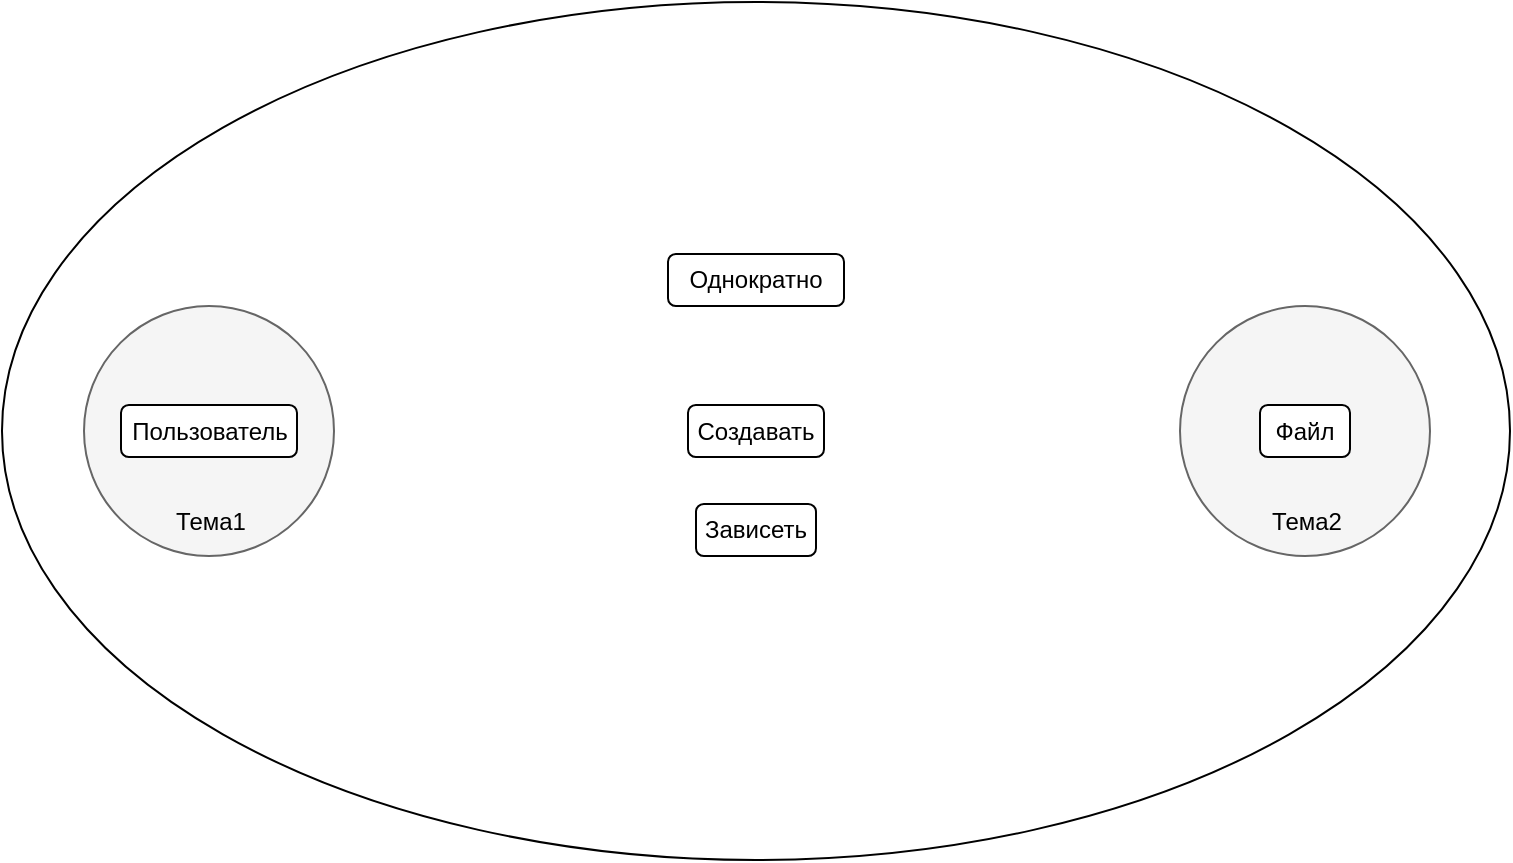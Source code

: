 <mxfile version="12.9.11" type="github">
  <diagram id="xKfU0i_M98cgjOJH_EFo" name="Page-1">
    <mxGraphModel dx="782" dy="437" grid="0" gridSize="10" guides="1" tooltips="1" connect="1" arrows="1" fold="1" page="1" pageScale="1" pageWidth="1169" pageHeight="827" math="0" shadow="0">
      <root>
        <mxCell id="0" />
        <mxCell id="1" parent="0" />
        <mxCell id="J8lNgiGQbVxlIm6GD1Gz-1" value="" style="ellipse;whiteSpace=wrap;html=1;" vertex="1" parent="1">
          <mxGeometry x="31" y="11" width="754" height="429" as="geometry" />
        </mxCell>
        <mxCell id="J8lNgiGQbVxlIm6GD1Gz-2" value="" style="ellipse;whiteSpace=wrap;html=1;aspect=fixed;fillColor=#f5f5f5;strokeColor=#666666;fontColor=#333333;" vertex="1" parent="J8lNgiGQbVxlIm6GD1Gz-1">
          <mxGeometry x="41" y="152" width="125" height="125" as="geometry" />
        </mxCell>
        <mxCell id="J8lNgiGQbVxlIm6GD1Gz-3" value="Тема1" style="text;html=1;align=center;verticalAlign=middle;resizable=0;points=[];autosize=1;" vertex="1" parent="J8lNgiGQbVxlIm6GD1Gz-1">
          <mxGeometry x="81" y="251" width="45" height="18" as="geometry" />
        </mxCell>
        <mxCell id="J8lNgiGQbVxlIm6GD1Gz-4" value="Пользователь" style="rounded=1;whiteSpace=wrap;html=1;" vertex="1" parent="J8lNgiGQbVxlIm6GD1Gz-1">
          <mxGeometry x="59.5" y="201.5" width="88" height="26" as="geometry" />
        </mxCell>
        <mxCell id="J8lNgiGQbVxlIm6GD1Gz-7" value="" style="ellipse;whiteSpace=wrap;html=1;aspect=fixed;fillColor=#f5f5f5;strokeColor=#666666;fontColor=#333333;" vertex="1" parent="J8lNgiGQbVxlIm6GD1Gz-1">
          <mxGeometry x="589" y="152" width="125" height="125" as="geometry" />
        </mxCell>
        <mxCell id="J8lNgiGQbVxlIm6GD1Gz-6" value="Тема2" style="text;html=1;align=center;verticalAlign=middle;resizable=0;points=[];autosize=1;" vertex="1" parent="J8lNgiGQbVxlIm6GD1Gz-1">
          <mxGeometry x="629" y="251" width="45" height="18" as="geometry" />
        </mxCell>
        <mxCell id="J8lNgiGQbVxlIm6GD1Gz-8" value="Файл" style="rounded=1;whiteSpace=wrap;html=1;" vertex="1" parent="J8lNgiGQbVxlIm6GD1Gz-1">
          <mxGeometry x="629" y="201.5" width="45" height="26" as="geometry" />
        </mxCell>
        <mxCell id="J8lNgiGQbVxlIm6GD1Gz-10" value="Создавать" style="rounded=1;whiteSpace=wrap;html=1;" vertex="1" parent="J8lNgiGQbVxlIm6GD1Gz-1">
          <mxGeometry x="343" y="201.5" width="68" height="26" as="geometry" />
        </mxCell>
        <mxCell id="J8lNgiGQbVxlIm6GD1Gz-11" value="Однократно" style="rounded=1;whiteSpace=wrap;html=1;" vertex="1" parent="J8lNgiGQbVxlIm6GD1Gz-1">
          <mxGeometry x="333" y="126" width="88" height="26" as="geometry" />
        </mxCell>
        <mxCell id="J8lNgiGQbVxlIm6GD1Gz-13" value="Зависеть" style="rounded=1;whiteSpace=wrap;html=1;" vertex="1" parent="J8lNgiGQbVxlIm6GD1Gz-1">
          <mxGeometry x="347" y="251" width="60" height="26" as="geometry" />
        </mxCell>
      </root>
    </mxGraphModel>
  </diagram>
</mxfile>
